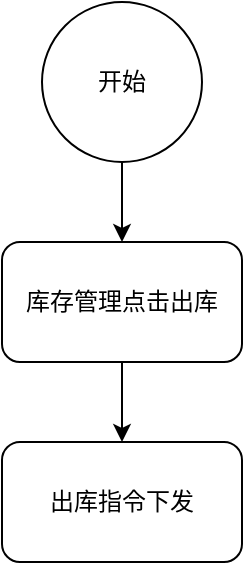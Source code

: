 <mxfile version="16.6.3" type="github">
  <diagram id="DLfbWz6DVWivaFfz0EM2" name="Page-1">
    <mxGraphModel dx="652" dy="330" grid="1" gridSize="10" guides="1" tooltips="1" connect="1" arrows="1" fold="1" page="1" pageScale="1" pageWidth="827" pageHeight="1169" math="0" shadow="0">
      <root>
        <mxCell id="0" />
        <mxCell id="1" parent="0" />
        <mxCell id="irB7EAz_y95BLKOjSzVQ-3" style="edgeStyle=orthogonalEdgeStyle;rounded=0;orthogonalLoop=1;jettySize=auto;html=1;exitX=0.5;exitY=1;exitDx=0;exitDy=0;entryX=0.5;entryY=0;entryDx=0;entryDy=0;" edge="1" parent="1" source="irB7EAz_y95BLKOjSzVQ-1" target="irB7EAz_y95BLKOjSzVQ-2">
          <mxGeometry relative="1" as="geometry" />
        </mxCell>
        <mxCell id="irB7EAz_y95BLKOjSzVQ-1" value="开始" style="ellipse;whiteSpace=wrap;html=1;aspect=fixed;" vertex="1" parent="1">
          <mxGeometry x="120" y="40" width="80" height="80" as="geometry" />
        </mxCell>
        <mxCell id="irB7EAz_y95BLKOjSzVQ-5" style="edgeStyle=orthogonalEdgeStyle;rounded=0;orthogonalLoop=1;jettySize=auto;html=1;exitX=0.5;exitY=1;exitDx=0;exitDy=0;entryX=0.5;entryY=0;entryDx=0;entryDy=0;" edge="1" parent="1" source="irB7EAz_y95BLKOjSzVQ-2" target="irB7EAz_y95BLKOjSzVQ-6">
          <mxGeometry relative="1" as="geometry">
            <mxPoint x="160" y="250" as="targetPoint" />
          </mxGeometry>
        </mxCell>
        <mxCell id="irB7EAz_y95BLKOjSzVQ-2" value="库存管理点击出库" style="rounded=1;whiteSpace=wrap;html=1;" vertex="1" parent="1">
          <mxGeometry x="100" y="160" width="120" height="60" as="geometry" />
        </mxCell>
        <mxCell id="irB7EAz_y95BLKOjSzVQ-6" value="出库指令下发" style="rounded=1;whiteSpace=wrap;html=1;" vertex="1" parent="1">
          <mxGeometry x="100" y="260" width="120" height="60" as="geometry" />
        </mxCell>
      </root>
    </mxGraphModel>
  </diagram>
</mxfile>
